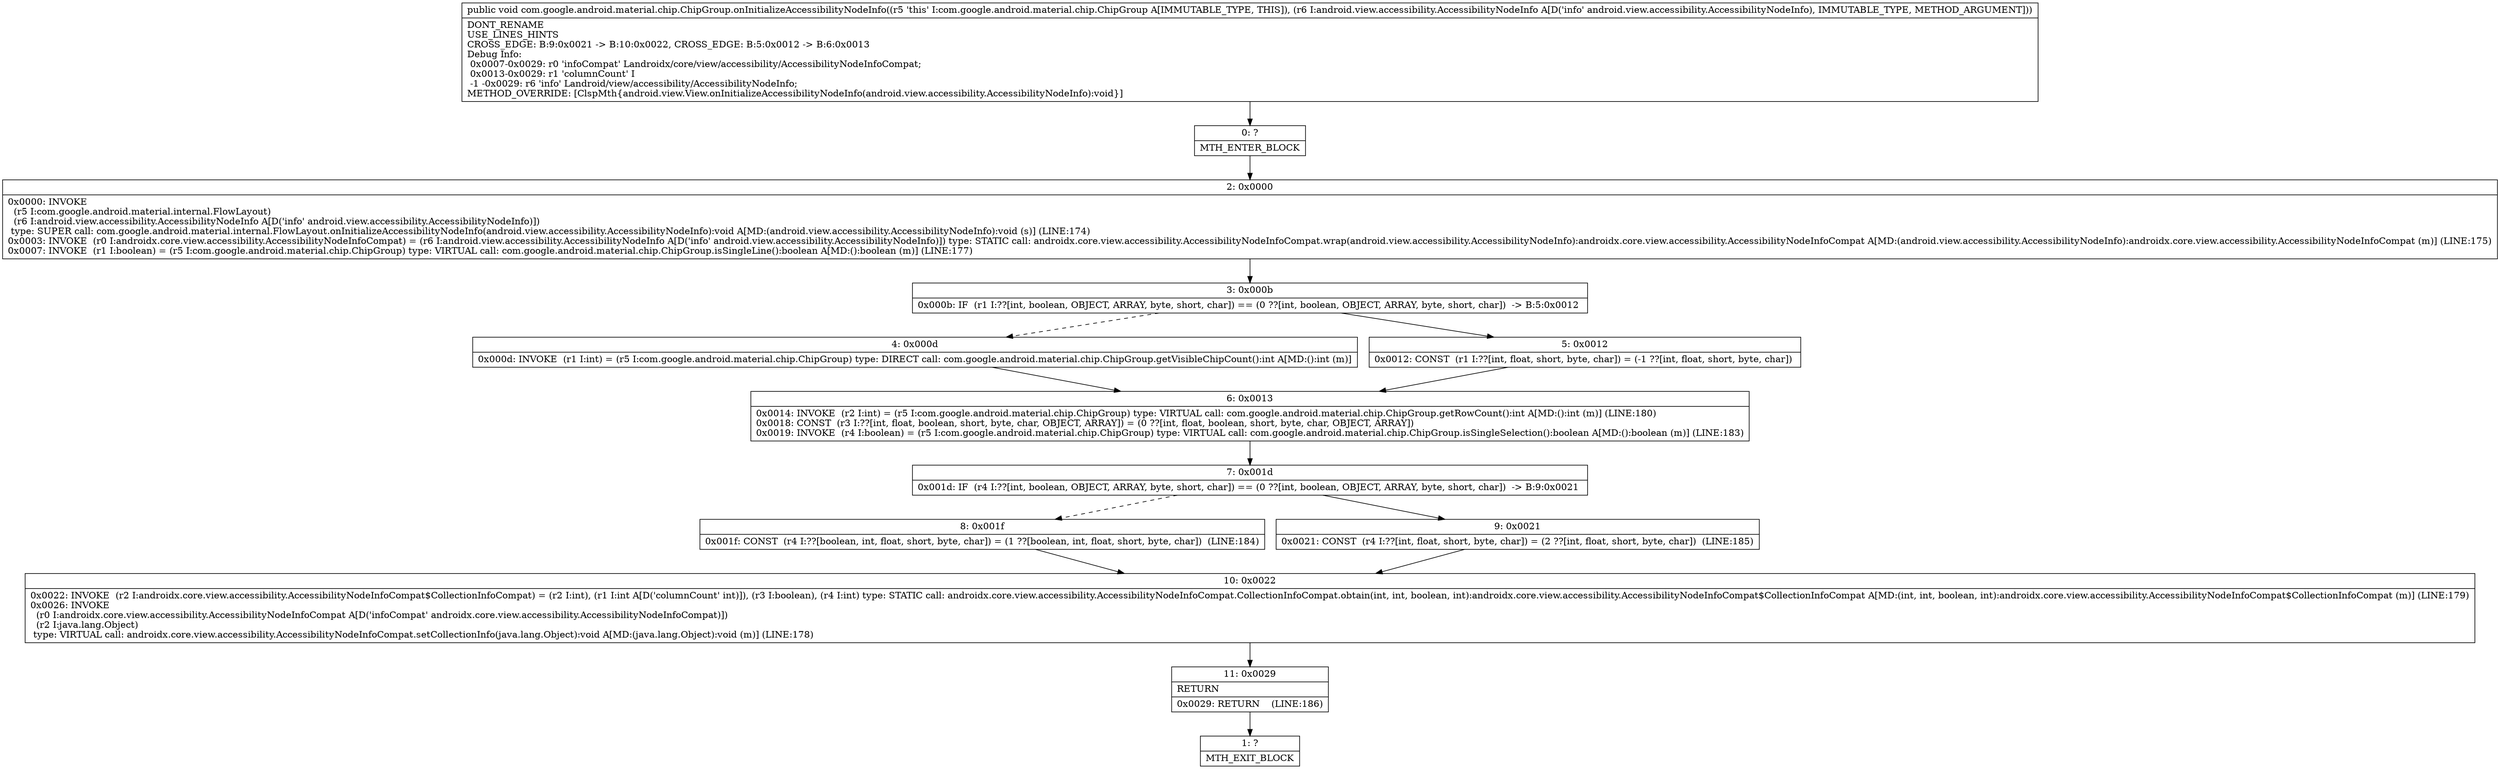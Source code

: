 digraph "CFG forcom.google.android.material.chip.ChipGroup.onInitializeAccessibilityNodeInfo(Landroid\/view\/accessibility\/AccessibilityNodeInfo;)V" {
Node_0 [shape=record,label="{0\:\ ?|MTH_ENTER_BLOCK\l}"];
Node_2 [shape=record,label="{2\:\ 0x0000|0x0000: INVOKE  \l  (r5 I:com.google.android.material.internal.FlowLayout)\l  (r6 I:android.view.accessibility.AccessibilityNodeInfo A[D('info' android.view.accessibility.AccessibilityNodeInfo)])\l type: SUPER call: com.google.android.material.internal.FlowLayout.onInitializeAccessibilityNodeInfo(android.view.accessibility.AccessibilityNodeInfo):void A[MD:(android.view.accessibility.AccessibilityNodeInfo):void (s)] (LINE:174)\l0x0003: INVOKE  (r0 I:androidx.core.view.accessibility.AccessibilityNodeInfoCompat) = (r6 I:android.view.accessibility.AccessibilityNodeInfo A[D('info' android.view.accessibility.AccessibilityNodeInfo)]) type: STATIC call: androidx.core.view.accessibility.AccessibilityNodeInfoCompat.wrap(android.view.accessibility.AccessibilityNodeInfo):androidx.core.view.accessibility.AccessibilityNodeInfoCompat A[MD:(android.view.accessibility.AccessibilityNodeInfo):androidx.core.view.accessibility.AccessibilityNodeInfoCompat (m)] (LINE:175)\l0x0007: INVOKE  (r1 I:boolean) = (r5 I:com.google.android.material.chip.ChipGroup) type: VIRTUAL call: com.google.android.material.chip.ChipGroup.isSingleLine():boolean A[MD:():boolean (m)] (LINE:177)\l}"];
Node_3 [shape=record,label="{3\:\ 0x000b|0x000b: IF  (r1 I:??[int, boolean, OBJECT, ARRAY, byte, short, char]) == (0 ??[int, boolean, OBJECT, ARRAY, byte, short, char])  \-\> B:5:0x0012 \l}"];
Node_4 [shape=record,label="{4\:\ 0x000d|0x000d: INVOKE  (r1 I:int) = (r5 I:com.google.android.material.chip.ChipGroup) type: DIRECT call: com.google.android.material.chip.ChipGroup.getVisibleChipCount():int A[MD:():int (m)]\l}"];
Node_6 [shape=record,label="{6\:\ 0x0013|0x0014: INVOKE  (r2 I:int) = (r5 I:com.google.android.material.chip.ChipGroup) type: VIRTUAL call: com.google.android.material.chip.ChipGroup.getRowCount():int A[MD:():int (m)] (LINE:180)\l0x0018: CONST  (r3 I:??[int, float, boolean, short, byte, char, OBJECT, ARRAY]) = (0 ??[int, float, boolean, short, byte, char, OBJECT, ARRAY]) \l0x0019: INVOKE  (r4 I:boolean) = (r5 I:com.google.android.material.chip.ChipGroup) type: VIRTUAL call: com.google.android.material.chip.ChipGroup.isSingleSelection():boolean A[MD:():boolean (m)] (LINE:183)\l}"];
Node_7 [shape=record,label="{7\:\ 0x001d|0x001d: IF  (r4 I:??[int, boolean, OBJECT, ARRAY, byte, short, char]) == (0 ??[int, boolean, OBJECT, ARRAY, byte, short, char])  \-\> B:9:0x0021 \l}"];
Node_8 [shape=record,label="{8\:\ 0x001f|0x001f: CONST  (r4 I:??[boolean, int, float, short, byte, char]) = (1 ??[boolean, int, float, short, byte, char])  (LINE:184)\l}"];
Node_10 [shape=record,label="{10\:\ 0x0022|0x0022: INVOKE  (r2 I:androidx.core.view.accessibility.AccessibilityNodeInfoCompat$CollectionInfoCompat) = (r2 I:int), (r1 I:int A[D('columnCount' int)]), (r3 I:boolean), (r4 I:int) type: STATIC call: androidx.core.view.accessibility.AccessibilityNodeInfoCompat.CollectionInfoCompat.obtain(int, int, boolean, int):androidx.core.view.accessibility.AccessibilityNodeInfoCompat$CollectionInfoCompat A[MD:(int, int, boolean, int):androidx.core.view.accessibility.AccessibilityNodeInfoCompat$CollectionInfoCompat (m)] (LINE:179)\l0x0026: INVOKE  \l  (r0 I:androidx.core.view.accessibility.AccessibilityNodeInfoCompat A[D('infoCompat' androidx.core.view.accessibility.AccessibilityNodeInfoCompat)])\l  (r2 I:java.lang.Object)\l type: VIRTUAL call: androidx.core.view.accessibility.AccessibilityNodeInfoCompat.setCollectionInfo(java.lang.Object):void A[MD:(java.lang.Object):void (m)] (LINE:178)\l}"];
Node_11 [shape=record,label="{11\:\ 0x0029|RETURN\l|0x0029: RETURN    (LINE:186)\l}"];
Node_1 [shape=record,label="{1\:\ ?|MTH_EXIT_BLOCK\l}"];
Node_9 [shape=record,label="{9\:\ 0x0021|0x0021: CONST  (r4 I:??[int, float, short, byte, char]) = (2 ??[int, float, short, byte, char])  (LINE:185)\l}"];
Node_5 [shape=record,label="{5\:\ 0x0012|0x0012: CONST  (r1 I:??[int, float, short, byte, char]) = (\-1 ??[int, float, short, byte, char]) \l}"];
MethodNode[shape=record,label="{public void com.google.android.material.chip.ChipGroup.onInitializeAccessibilityNodeInfo((r5 'this' I:com.google.android.material.chip.ChipGroup A[IMMUTABLE_TYPE, THIS]), (r6 I:android.view.accessibility.AccessibilityNodeInfo A[D('info' android.view.accessibility.AccessibilityNodeInfo), IMMUTABLE_TYPE, METHOD_ARGUMENT]))  | DONT_RENAME\lUSE_LINES_HINTS\lCROSS_EDGE: B:9:0x0021 \-\> B:10:0x0022, CROSS_EDGE: B:5:0x0012 \-\> B:6:0x0013\lDebug Info:\l  0x0007\-0x0029: r0 'infoCompat' Landroidx\/core\/view\/accessibility\/AccessibilityNodeInfoCompat;\l  0x0013\-0x0029: r1 'columnCount' I\l  \-1 \-0x0029: r6 'info' Landroid\/view\/accessibility\/AccessibilityNodeInfo;\lMETHOD_OVERRIDE: [ClspMth\{android.view.View.onInitializeAccessibilityNodeInfo(android.view.accessibility.AccessibilityNodeInfo):void\}]\l}"];
MethodNode -> Node_0;Node_0 -> Node_2;
Node_2 -> Node_3;
Node_3 -> Node_4[style=dashed];
Node_3 -> Node_5;
Node_4 -> Node_6;
Node_6 -> Node_7;
Node_7 -> Node_8[style=dashed];
Node_7 -> Node_9;
Node_8 -> Node_10;
Node_10 -> Node_11;
Node_11 -> Node_1;
Node_9 -> Node_10;
Node_5 -> Node_6;
}

